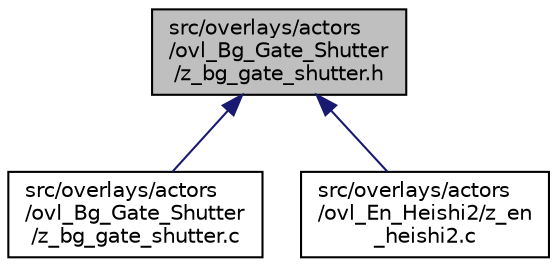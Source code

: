 digraph "src/overlays/actors/ovl_Bg_Gate_Shutter/z_bg_gate_shutter.h"
{
 // LATEX_PDF_SIZE
  edge [fontname="Helvetica",fontsize="10",labelfontname="Helvetica",labelfontsize="10"];
  node [fontname="Helvetica",fontsize="10",shape=record];
  Node1 [label="src/overlays/actors\l/ovl_Bg_Gate_Shutter\l/z_bg_gate_shutter.h",height=0.2,width=0.4,color="black", fillcolor="grey75", style="filled", fontcolor="black",tooltip=" "];
  Node1 -> Node2 [dir="back",color="midnightblue",fontsize="10",style="solid",fontname="Helvetica"];
  Node2 [label="src/overlays/actors\l/ovl_Bg_Gate_Shutter\l/z_bg_gate_shutter.c",height=0.2,width=0.4,color="black", fillcolor="white", style="filled",URL="$d3/d80/z__bg__gate__shutter_8c.html",tooltip=" "];
  Node1 -> Node3 [dir="back",color="midnightblue",fontsize="10",style="solid",fontname="Helvetica"];
  Node3 [label="src/overlays/actors\l/ovl_En_Heishi2/z_en\l_heishi2.c",height=0.2,width=0.4,color="black", fillcolor="white", style="filled",URL="$dd/d9b/z__en__heishi2_8c.html",tooltip=" "];
}
